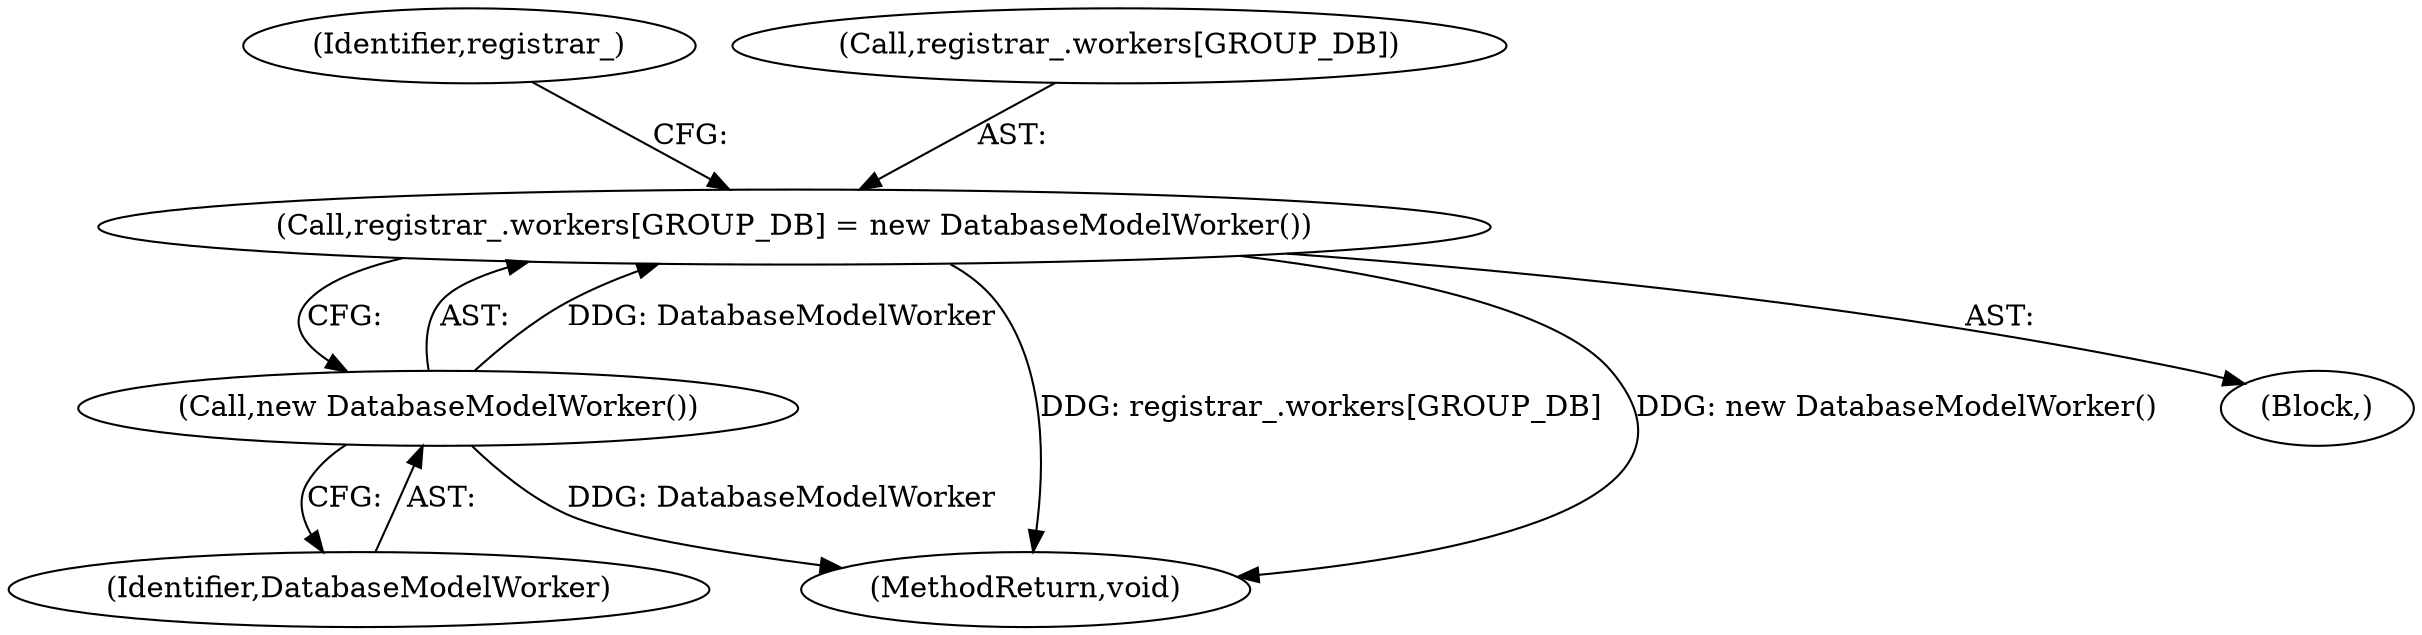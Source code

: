 digraph "0_Chrome_bf381d8a02c3d272d4dd879ac719d8993dfb5ad6_0@array" {
"1000117" [label="(Call,registrar_.workers[GROUP_DB] = new DatabaseModelWorker())"];
"1000123" [label="(Call,new DatabaseModelWorker())"];
"1000117" [label="(Call,registrar_.workers[GROUP_DB] = new DatabaseModelWorker())"];
"1000128" [label="(Identifier,registrar_)"];
"1000216" [label="(MethodReturn,void)"];
"1000118" [label="(Call,registrar_.workers[GROUP_DB])"];
"1000123" [label="(Call,new DatabaseModelWorker())"];
"1000124" [label="(Identifier,DatabaseModelWorker)"];
"1000107" [label="(Block,)"];
"1000117" -> "1000107"  [label="AST: "];
"1000117" -> "1000123"  [label="CFG: "];
"1000118" -> "1000117"  [label="AST: "];
"1000123" -> "1000117"  [label="AST: "];
"1000128" -> "1000117"  [label="CFG: "];
"1000117" -> "1000216"  [label="DDG: registrar_.workers[GROUP_DB]"];
"1000117" -> "1000216"  [label="DDG: new DatabaseModelWorker()"];
"1000123" -> "1000117"  [label="DDG: DatabaseModelWorker"];
"1000123" -> "1000124"  [label="CFG: "];
"1000124" -> "1000123"  [label="AST: "];
"1000123" -> "1000216"  [label="DDG: DatabaseModelWorker"];
}
